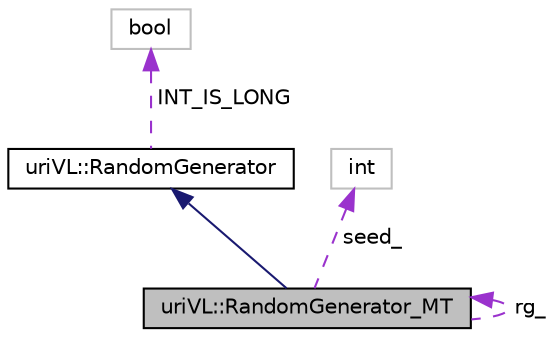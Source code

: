 digraph "uriVL::RandomGenerator_MT"
{
  edge [fontname="Helvetica",fontsize="10",labelfontname="Helvetica",labelfontsize="10"];
  node [fontname="Helvetica",fontsize="10",shape=record];
  Node1 [label="uriVL::RandomGenerator_MT",height=0.2,width=0.4,color="black", fillcolor="grey75", style="filled", fontcolor="black"];
  Node2 -> Node1 [dir="back",color="midnightblue",fontsize="10",style="solid",fontname="Helvetica"];
  Node2 [label="uriVL::RandomGenerator",height=0.2,width=0.4,color="black", fillcolor="white", style="filled",URL="$classuriVL_1_1RandomGenerator.html",tooltip="Pure virtual parent class for pseudorandom number generators. "];
  Node3 -> Node2 [dir="back",color="darkorchid3",fontsize="10",style="dashed",label=" INT_IS_LONG" ,fontname="Helvetica"];
  Node3 [label="bool",height=0.2,width=0.4,color="grey75", fillcolor="white", style="filled"];
  Node4 -> Node1 [dir="back",color="darkorchid3",fontsize="10",style="dashed",label=" seed_" ,fontname="Helvetica"];
  Node4 [label="int",height=0.2,width=0.4,color="grey75", fillcolor="white", style="filled"];
  Node1 -> Node1 [dir="back",color="darkorchid3",fontsize="10",style="dashed",label=" rg_" ,fontname="Helvetica"];
}
